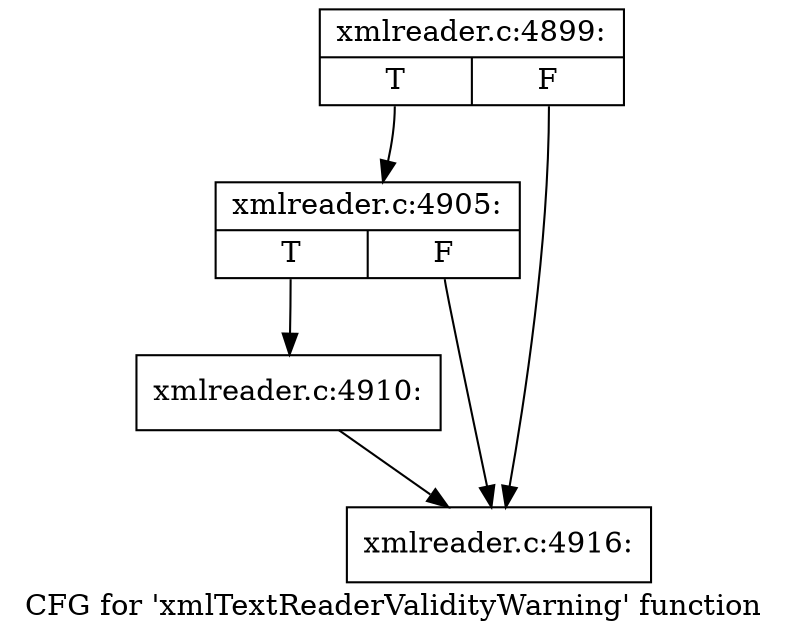 digraph "CFG for 'xmlTextReaderValidityWarning' function" {
	label="CFG for 'xmlTextReaderValidityWarning' function";

	Node0x4a520d0 [shape=record,label="{xmlreader.c:4899:|{<s0>T|<s1>F}}"];
	Node0x4a520d0:s0 -> Node0x4a53250;
	Node0x4a520d0:s1 -> Node0x4a53200;
	Node0x4a53250 [shape=record,label="{xmlreader.c:4905:|{<s0>T|<s1>F}}"];
	Node0x4a53250:s0 -> Node0x4a531b0;
	Node0x4a53250:s1 -> Node0x4a53200;
	Node0x4a531b0 [shape=record,label="{xmlreader.c:4910:}"];
	Node0x4a531b0 -> Node0x4a53200;
	Node0x4a53200 [shape=record,label="{xmlreader.c:4916:}"];
}
